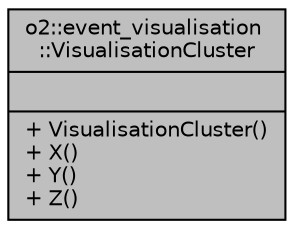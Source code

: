 digraph "o2::event_visualisation::VisualisationCluster"
{
 // INTERACTIVE_SVG=YES
  bgcolor="transparent";
  edge [fontname="Helvetica",fontsize="10",labelfontname="Helvetica",labelfontsize="10"];
  node [fontname="Helvetica",fontsize="10",shape=record];
  Node1 [label="{o2::event_visualisation\l::VisualisationCluster\n||+ VisualisationCluster()\l+ X()\l+ Y()\l+ Z()\l}",height=0.2,width=0.4,color="black", fillcolor="grey75", style="filled", fontcolor="black"];
}
